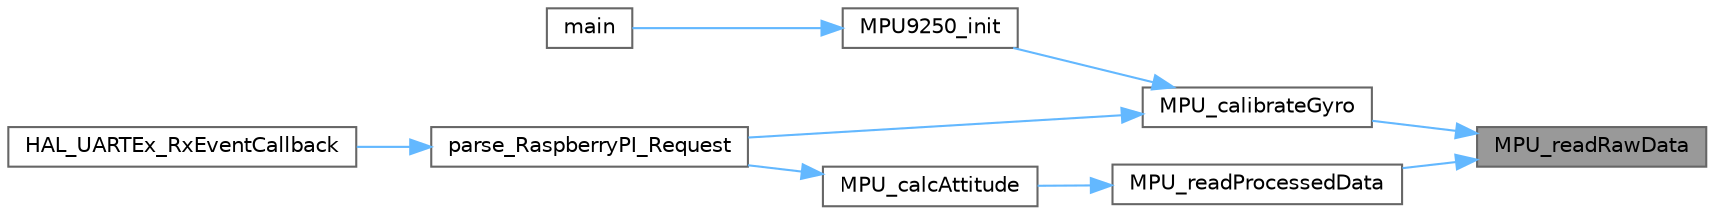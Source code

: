 digraph "MPU_readRawData"
{
 // LATEX_PDF_SIZE
  bgcolor="transparent";
  edge [fontname=Helvetica,fontsize=10,labelfontname=Helvetica,labelfontsize=10];
  node [fontname=Helvetica,fontsize=10,shape=box,height=0.2,width=0.4];
  rankdir="RL";
  Node1 [id="Node000001",label="MPU_readRawData",height=0.2,width=0.4,color="gray40", fillcolor="grey60", style="filled", fontcolor="black",tooltip="Read raw data from IMU."];
  Node1 -> Node2 [id="edge9_Node000001_Node000002",dir="back",color="steelblue1",style="solid",tooltip=" "];
  Node2 [id="Node000002",label="MPU_calibrateGyro",height=0.2,width=0.4,color="grey40", fillcolor="white", style="filled",URL="$MPU9250__driver_8c.html#aa847c36df2da652d7fa796696a056758",tooltip="Find offsets for each axis of gyroscope."];
  Node2 -> Node3 [id="edge10_Node000002_Node000003",dir="back",color="steelblue1",style="solid",tooltip=" "];
  Node3 [id="Node000003",label="MPU9250_init",height=0.2,width=0.4,color="grey40", fillcolor="white", style="filled",URL="$main_8c.html#aea5e73ce5da71b09a981bfa9118ba050",tooltip="Initialize the MPU9250 sensor."];
  Node3 -> Node4 [id="edge11_Node000003_Node000004",dir="back",color="steelblue1",style="solid",tooltip=" "];
  Node4 [id="Node000004",label="main",height=0.2,width=0.4,color="grey40", fillcolor="white", style="filled",URL="$main_8c.html#a840291bc02cba5474a4cb46a9b9566fe",tooltip="The application entry point."];
  Node2 -> Node5 [id="edge12_Node000002_Node000005",dir="back",color="steelblue1",style="solid",tooltip=" "];
  Node5 [id="Node000005",label="parse_RaspberryPI_Request",height=0.2,width=0.4,color="grey40", fillcolor="white", style="filled",URL="$main_8c.html#a75af9e57cfa16fd38d92042718961e54",tooltip="Process the command received from the Raspberry Pi over UART."];
  Node5 -> Node6 [id="edge13_Node000005_Node000006",dir="back",color="steelblue1",style="solid",tooltip=" "];
  Node6 [id="Node000006",label="HAL_UARTEx_RxEventCallback",height=0.2,width=0.4,color="grey40", fillcolor="white", style="filled",URL="$main_8c.html#a925534fb8bf7ca464fd05c982fe4bfa0",tooltip="UART Receive Event callback function. It processes received data from USART1."];
  Node1 -> Node7 [id="edge14_Node000001_Node000007",dir="back",color="steelblue1",style="solid",tooltip=" "];
  Node7 [id="Node000007",label="MPU_readProcessedData",height=0.2,width=0.4,color="grey40", fillcolor="white", style="filled",URL="$MPU9250__driver_8c.html#a0b9572bcd1f2755e895204e9bdcc313f",tooltip="Calculate the real world sensor values."];
  Node7 -> Node8 [id="edge15_Node000007_Node000008",dir="back",color="steelblue1",style="solid",tooltip=" "];
  Node8 [id="Node000008",label="MPU_calcAttitude",height=0.2,width=0.4,color="grey40", fillcolor="white", style="filled",URL="$MPU9250__driver_8c.html#a9e48249ac6c48ba5b4e1816e67d8807f",tooltip="Calculate the attitude of the sensor in degrees using a complementary filter."];
  Node8 -> Node5 [id="edge16_Node000008_Node000005",dir="back",color="steelblue1",style="solid",tooltip=" "];
}
